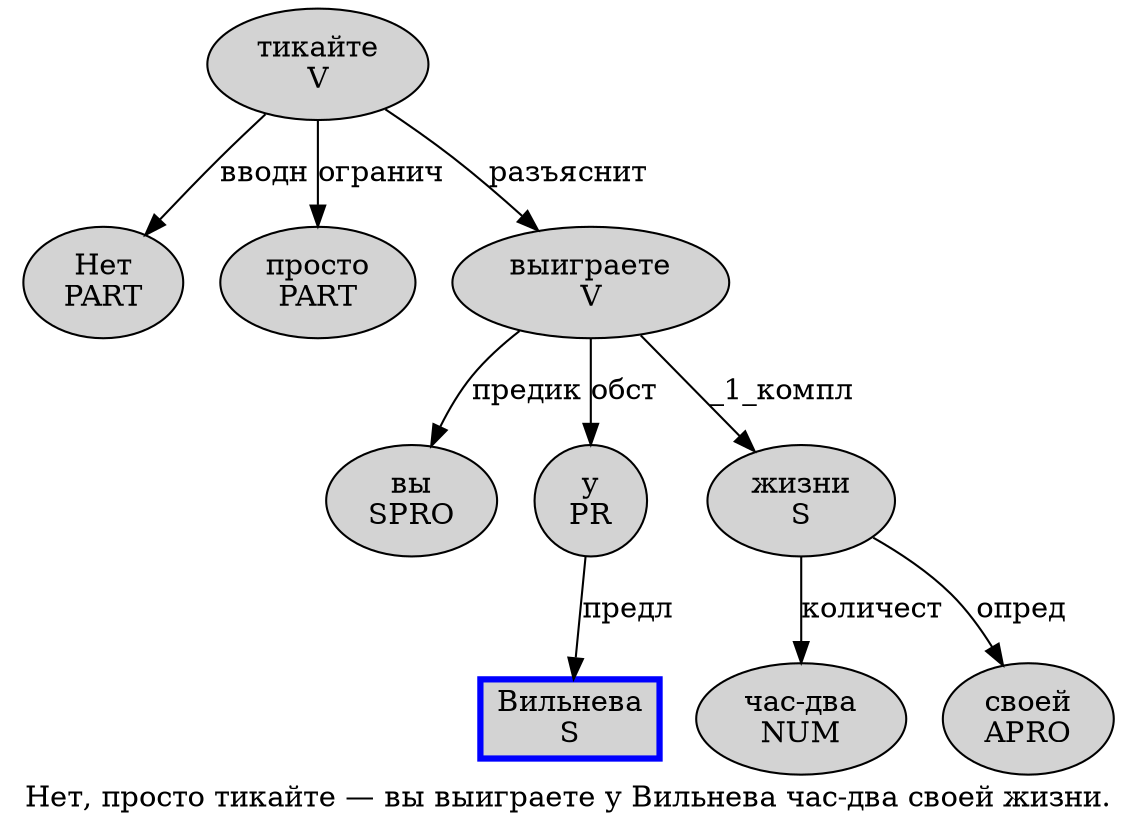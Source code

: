 digraph SENTENCE_2564 {
	graph [label="Нет, просто тикайте — вы выиграете у Вильнева час-два своей жизни."]
	node [style=filled]
		0 [label="Нет
PART" color="" fillcolor=lightgray penwidth=1 shape=ellipse]
		2 [label="просто
PART" color="" fillcolor=lightgray penwidth=1 shape=ellipse]
		3 [label="тикайте
V" color="" fillcolor=lightgray penwidth=1 shape=ellipse]
		5 [label="вы
SPRO" color="" fillcolor=lightgray penwidth=1 shape=ellipse]
		6 [label="выиграете
V" color="" fillcolor=lightgray penwidth=1 shape=ellipse]
		7 [label="у
PR" color="" fillcolor=lightgray penwidth=1 shape=ellipse]
		8 [label="Вильнева
S" color=blue fillcolor=lightgray penwidth=3 shape=box]
		9 [label="час-два
NUM" color="" fillcolor=lightgray penwidth=1 shape=ellipse]
		10 [label="своей
APRO" color="" fillcolor=lightgray penwidth=1 shape=ellipse]
		11 [label="жизни
S" color="" fillcolor=lightgray penwidth=1 shape=ellipse]
			11 -> 9 [label="количест"]
			11 -> 10 [label="опред"]
			6 -> 5 [label="предик"]
			6 -> 7 [label="обст"]
			6 -> 11 [label="_1_компл"]
			3 -> 0 [label="вводн"]
			3 -> 2 [label="огранич"]
			3 -> 6 [label="разъяснит"]
			7 -> 8 [label="предл"]
}